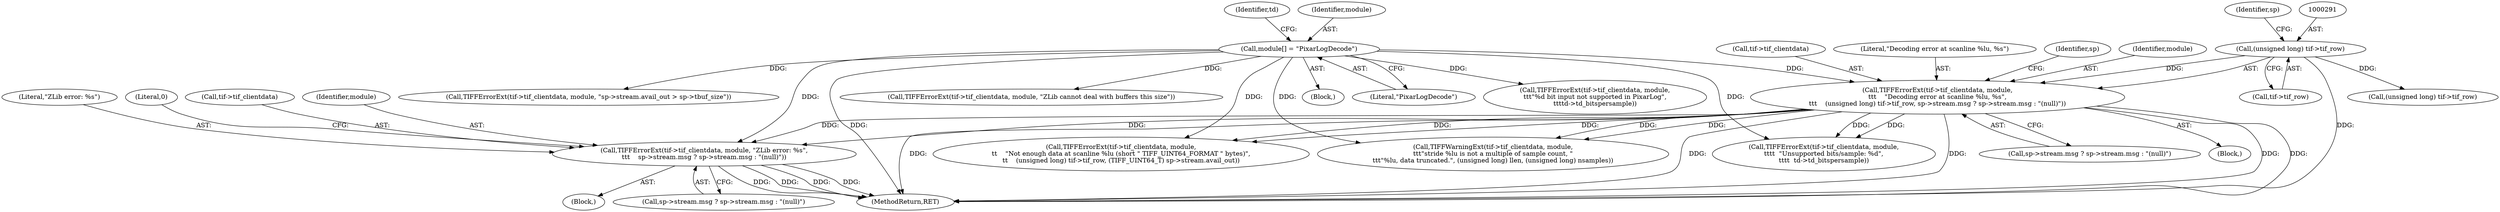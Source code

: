 digraph "0_libtiff_391e77fcd217e78b2c51342ac3ddb7100ecacdd2@pointer" {
"1000323" [label="(Call,TIFFErrorExt(tif->tif_clientdata, module, \"ZLib error: %s\",\n\t\t\t    sp->stream.msg ? sp->stream.msg : \"(null)\"))"];
"1000284" [label="(Call,TIFFErrorExt(tif->tif_clientdata, module,\n\t\t\t    \"Decoding error at scanline %lu, %s\",\n\t\t\t    (unsigned long) tif->tif_row, sp->stream.msg ? sp->stream.msg : \"(null)\"))"];
"1000115" [label="(Call,module[] = \"PixarLogDecode\")"];
"1000290" [label="(Call,(unsigned long) tif->tif_row)"];
"1000359" [label="(Call,TIFFErrorExt(tif->tif_clientdata, module,\n\t\t    \"Not enough data at scanline %lu (short \" TIFF_UINT64_FORMAT \" bytes)\",\n\t\t    (unsigned long) tif->tif_row, (TIFF_UINT64_T) sp->stream.avail_out))"];
"1000164" [label="(Call,TIFFErrorExt(tif->tif_clientdata, module,\n\t\t\t\"%d bit input not supported in PixarLog\",\n\t\t\ttd->td_bitspersample))"];
"1000284" [label="(Call,TIFFErrorExt(tif->tif_clientdata, module,\n\t\t\t    \"Decoding error at scanline %lu, %s\",\n\t\t\t    (unsigned long) tif->tif_row, sp->stream.msg ? sp->stream.msg : \"(null)\"))"];
"1000398" [label="(Call,TIFFWarningExt(tif->tif_clientdata, module,\n\t\t\t\"stride %lu is not a multiple of sample count, \"\n\t\t\t\"%lu, data truncated.\", (unsigned long) llen, (unsigned long) nsamples))"];
"1000254" [label="(Call,TIFFErrorExt(tif->tif_clientdata, module, \"sp->stream.avail_out > sp->tbuf_size\"))"];
"1000328" [label="(Literal,\"ZLib error: %s\")"];
"1000342" [label="(Literal,0)"];
"1000289" [label="(Literal,\"Decoding error at scanline %lu, %s\")"];
"1000323" [label="(Call,TIFFErrorExt(tif->tif_clientdata, module, \"ZLib error: %s\",\n\t\t\t    sp->stream.msg ? sp->stream.msg : \"(null)\"))"];
"1000365" [label="(Call,(unsigned long) tif->tif_row)"];
"1000553" [label="(Call,TIFFErrorExt(tif->tif_clientdata, module,\n\t\t\t\t  \"Unsupported bits/sample: %d\",\n\t\t\t\t  td->td_bitspersample))"];
"1000298" [label="(Identifier,sp)"];
"1000312" [label="(Identifier,sp)"];
"1000292" [label="(Call,tif->tif_row)"];
"1000295" [label="(Call,sp->stream.msg ? sp->stream.msg : \"(null)\")"];
"1000235" [label="(Call,TIFFErrorExt(tif->tif_clientdata, module, \"ZLib cannot deal with buffers this size\"))"];
"1000113" [label="(Block,)"];
"1000324" [label="(Call,tif->tif_clientdata)"];
"1000288" [label="(Identifier,module)"];
"1000117" [label="(Literal,\"PixarLogDecode\")"];
"1000120" [label="(Identifier,td)"];
"1000115" [label="(Call,module[] = \"PixarLogDecode\")"];
"1000283" [label="(Block,)"];
"1000329" [label="(Call,sp->stream.msg ? sp->stream.msg : \"(null)\")"];
"1000566" [label="(MethodReturn,RET)"];
"1000285" [label="(Call,tif->tif_clientdata)"];
"1000116" [label="(Identifier,module)"];
"1000290" [label="(Call,(unsigned long) tif->tif_row)"];
"1000322" [label="(Block,)"];
"1000327" [label="(Identifier,module)"];
"1000323" -> "1000322"  [label="AST: "];
"1000323" -> "1000329"  [label="CFG: "];
"1000324" -> "1000323"  [label="AST: "];
"1000327" -> "1000323"  [label="AST: "];
"1000328" -> "1000323"  [label="AST: "];
"1000329" -> "1000323"  [label="AST: "];
"1000342" -> "1000323"  [label="CFG: "];
"1000323" -> "1000566"  [label="DDG: "];
"1000323" -> "1000566"  [label="DDG: "];
"1000323" -> "1000566"  [label="DDG: "];
"1000323" -> "1000566"  [label="DDG: "];
"1000284" -> "1000323"  [label="DDG: "];
"1000284" -> "1000323"  [label="DDG: "];
"1000115" -> "1000323"  [label="DDG: "];
"1000284" -> "1000283"  [label="AST: "];
"1000284" -> "1000295"  [label="CFG: "];
"1000285" -> "1000284"  [label="AST: "];
"1000288" -> "1000284"  [label="AST: "];
"1000289" -> "1000284"  [label="AST: "];
"1000290" -> "1000284"  [label="AST: "];
"1000295" -> "1000284"  [label="AST: "];
"1000312" -> "1000284"  [label="CFG: "];
"1000284" -> "1000566"  [label="DDG: "];
"1000284" -> "1000566"  [label="DDG: "];
"1000284" -> "1000566"  [label="DDG: "];
"1000284" -> "1000566"  [label="DDG: "];
"1000284" -> "1000566"  [label="DDG: "];
"1000115" -> "1000284"  [label="DDG: "];
"1000290" -> "1000284"  [label="DDG: "];
"1000284" -> "1000359"  [label="DDG: "];
"1000284" -> "1000359"  [label="DDG: "];
"1000284" -> "1000398"  [label="DDG: "];
"1000284" -> "1000398"  [label="DDG: "];
"1000284" -> "1000553"  [label="DDG: "];
"1000284" -> "1000553"  [label="DDG: "];
"1000115" -> "1000113"  [label="AST: "];
"1000115" -> "1000117"  [label="CFG: "];
"1000116" -> "1000115"  [label="AST: "];
"1000117" -> "1000115"  [label="AST: "];
"1000120" -> "1000115"  [label="CFG: "];
"1000115" -> "1000566"  [label="DDG: "];
"1000115" -> "1000164"  [label="DDG: "];
"1000115" -> "1000235"  [label="DDG: "];
"1000115" -> "1000254"  [label="DDG: "];
"1000115" -> "1000359"  [label="DDG: "];
"1000115" -> "1000398"  [label="DDG: "];
"1000115" -> "1000553"  [label="DDG: "];
"1000290" -> "1000292"  [label="CFG: "];
"1000291" -> "1000290"  [label="AST: "];
"1000292" -> "1000290"  [label="AST: "];
"1000298" -> "1000290"  [label="CFG: "];
"1000290" -> "1000566"  [label="DDG: "];
"1000290" -> "1000365"  [label="DDG: "];
}
